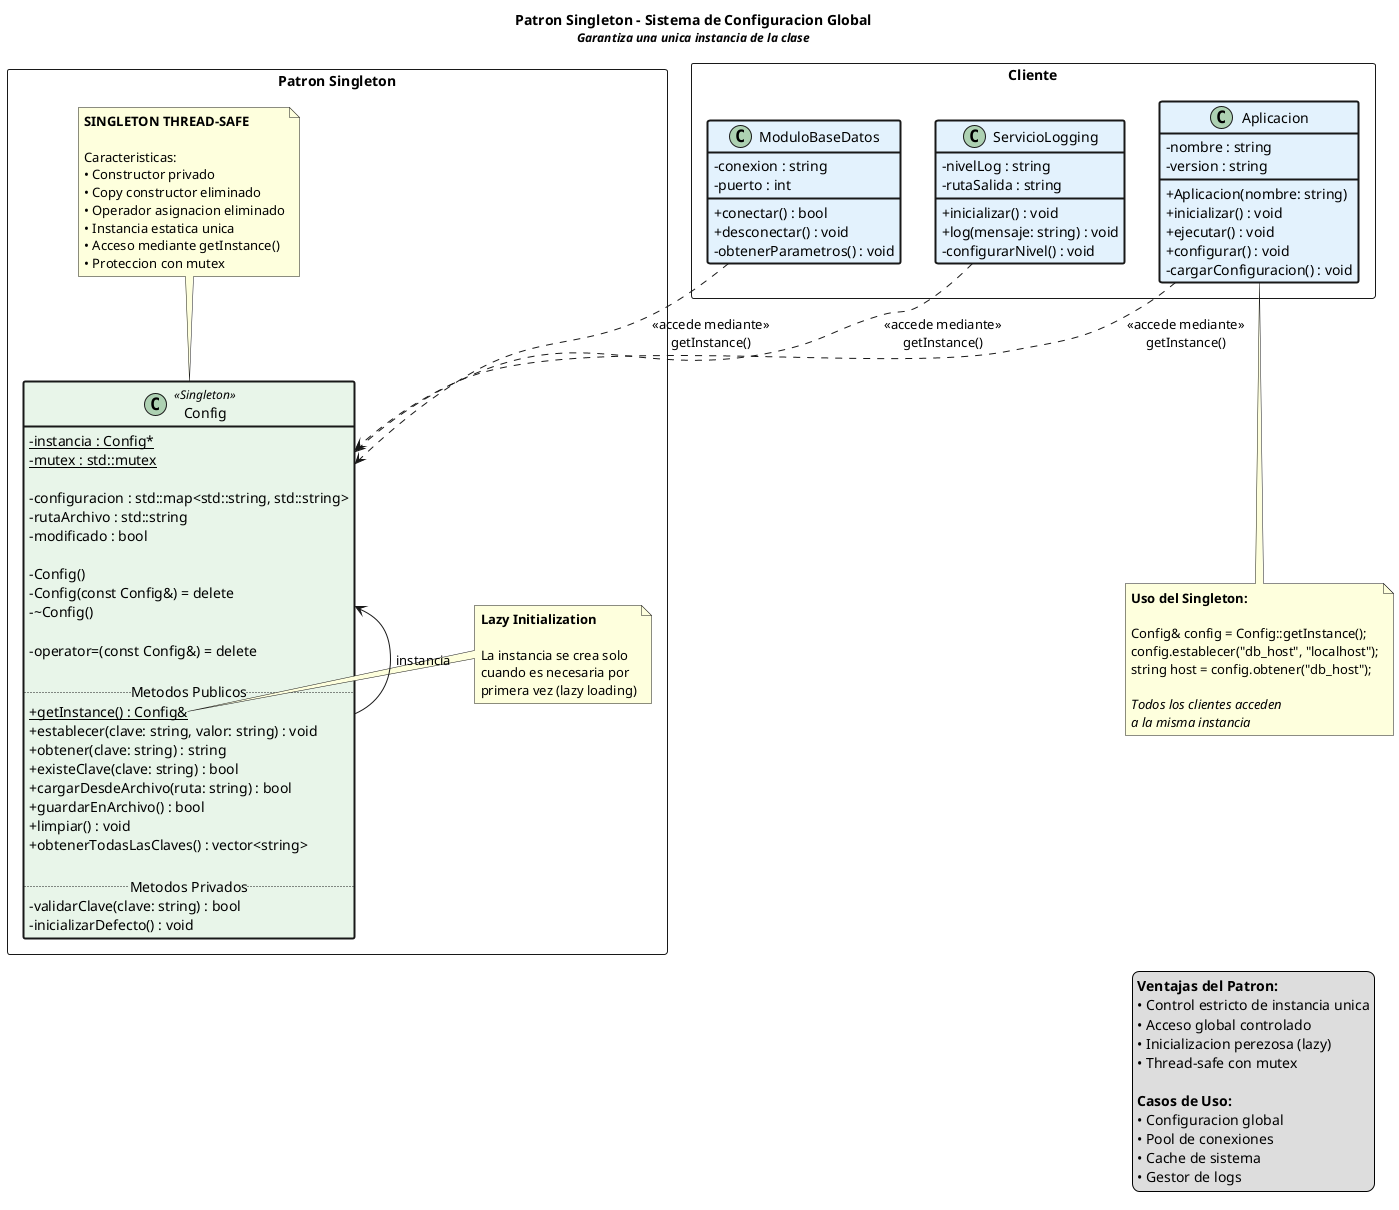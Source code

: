 @startuml singleton_uml

!define SINGLETON_COLOR #E8F5E9
!define CLIENT_COLOR #E3F2FD

skinparam classAttributeIconSize 0
skinparam shadowing false
skinparam classBorderThickness 2

title Patron Singleton - Sistema de Configuracion Global\n<size:12><i>Garantiza una unica instancia de la clase</i></size>

package "Patron Singleton" <<Rectangle>> {
    
    class Config <<Singleton>> SINGLETON_COLOR {
        ' Atributos estaticos
        - {static} instancia : Config*
        - {static} mutex : std::mutex
        
        ' Atributos de instancia
        - configuracion : std::map<std::string, std::string>
        - rutaArchivo : std::string
        - modificado : bool
        
        ' Constructor y destructor privados
        - Config()
        - Config(const Config&) = delete
        - ~Config()
        
        ' Operadores eliminados
        - operator=(const Config&) = delete
        
        .. Metodos Publicos ..
        + {static} getInstance() : Config&
        + establecer(clave: string, valor: string) : void
        + obtener(clave: string) : string
        + existeClave(clave: string) : bool
        + cargarDesdeArchivo(ruta: string) : bool
        + guardarEnArchivo() : bool
        + limpiar() : void
        + obtenerTodasLasClaves() : vector<string>
        
        .. Metodos Privados ..
        - validarClave(clave: string) : bool
        - inicializarDefecto() : void
    }
    
    note top of Config
        <b>SINGLETON THREAD-SAFE</b>
        
        Caracteristicas:
        • Constructor privado
        • Copy constructor eliminado
        • Operador asignacion eliminado
        • Instancia estatica unica
        • Acceso mediante getInstance()
        • Proteccion con mutex
    end note
    
    note right of Config::getInstance
        <b>Lazy Initialization</b>
        
        La instancia se crea solo
        cuando es necesaria por
        primera vez (lazy loading)
    end note
}

package "Cliente" <<Rectangle>> {
    
    class Aplicacion CLIENT_COLOR {
        - nombre : string
        - version : string
        
        + Aplicacion(nombre: string)
        + inicializar() : void
        + ejecutar() : void
        + configurar() : void
        - cargarConfiguracion() : void
    }
    
    class ModuloBaseDatos CLIENT_COLOR {
        - conexion : string
        - puerto : int
        
        + conectar() : bool
        + desconectar() : void
        - obtenerParametros() : void
    }
    
    class ServicioLogging CLIENT_COLOR {
        - nivelLog : string
        - rutaSalida : string
        
        + inicializar() : void
        + log(mensaje: string) : void
        - configurarNivel() : void
    }
}

' Relaciones
Aplicacion ..> Config : <<accede mediante>>\ngetInstance()
ModuloBaseDatos ..> Config : <<accede mediante>>\ngetInstance()
ServicioLogging ..> Config : <<accede mediante>>\ngetInstance()

Config -left-> Config : instancia

note bottom of Aplicacion
    <b>Uso del Singleton:</b>
    
    Config& config = Config::getInstance();
    config.establecer("db_host", "localhost");
    string host = config.obtener("db_host");
    
    <i>Todos los clientes acceden</i>
    <i>a la misma instancia</i>
end note

legend right
    <b>Ventajas del Patron:</b>
    • Control estricto de instancia unica
    • Acceso global controlado
    • Inicializacion perezosa (lazy)
    • Thread-safe con mutex
    
    <b>Casos de Uso:</b>
    • Configuracion global
    • Pool de conexiones
    • Cache de sistema
    • Gestor de logs
endlegend

@enduml
